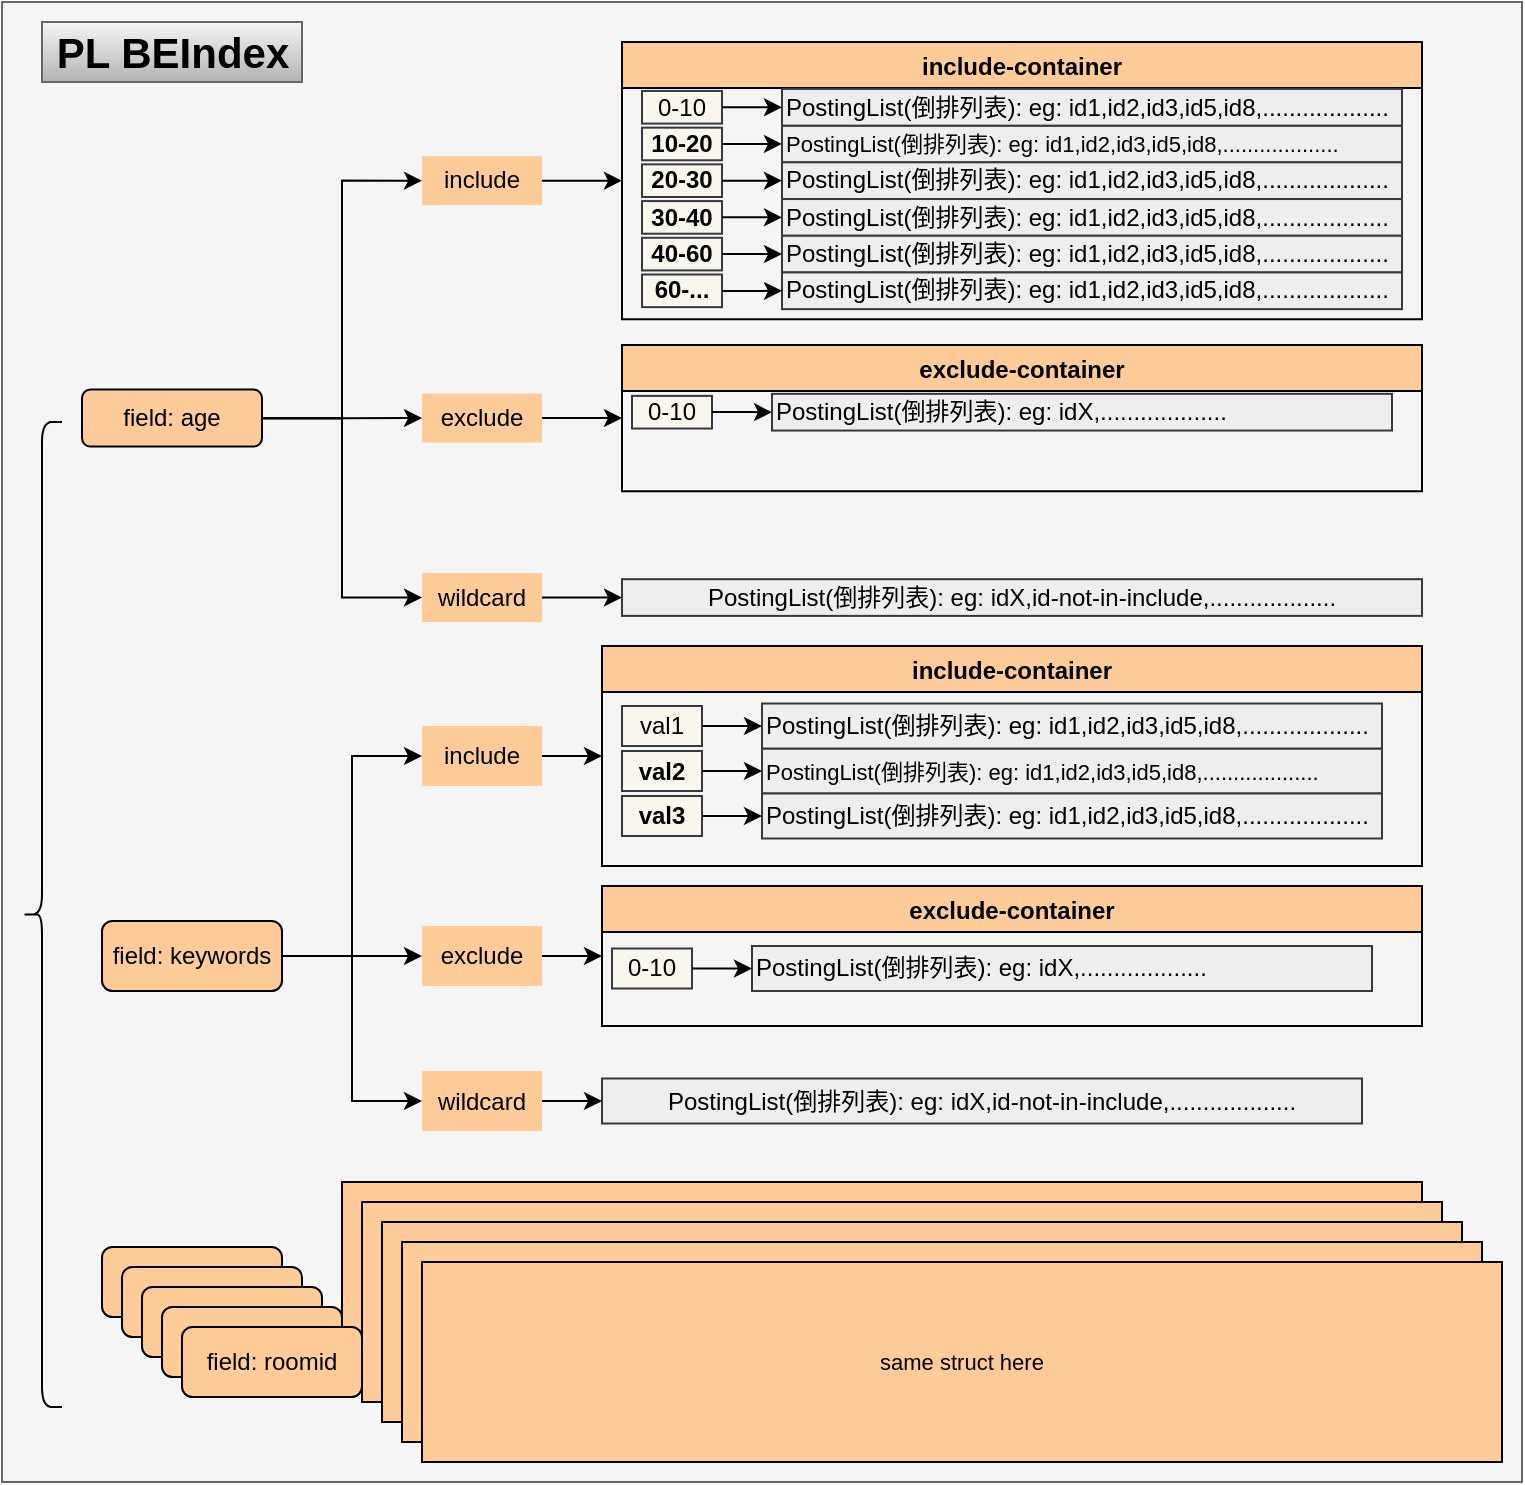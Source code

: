 <mxfile version="18.0.7" type="device"><diagram id="EhiIYZYZR8wRfZ1zWmKJ" name="第 1 页"><mxGraphModel dx="1373" dy="860" grid="1" gridSize="10" guides="1" tooltips="1" connect="1" arrows="1" fold="1" page="1" pageScale="1" pageWidth="827" pageHeight="1169" math="0" shadow="0"><root><mxCell id="0"/><mxCell id="1" parent="0"/><mxCell id="tl1zxeM5asTCEZGyk0Uj-176" value="" style="rounded=0;whiteSpace=wrap;html=1;fontSize=11;fillColor=#f5f5f5;strokeColor=#666666;fontColor=#333333;" vertex="1" parent="1"><mxGeometry x="30" y="230" width="760" height="740" as="geometry"/></mxCell><mxCell id="tl1zxeM5asTCEZGyk0Uj-56" value="" style="shape=curlyBracket;whiteSpace=wrap;html=1;rounded=1;fontSize=11;fillColor=#FFCC99;" vertex="1" parent="1"><mxGeometry x="40" y="440" width="20" height="492.5" as="geometry"/></mxCell><mxCell id="tl1zxeM5asTCEZGyk0Uj-95" value="same struct here" style="rounded=0;whiteSpace=wrap;html=1;fontSize=11;fillColor=#FFCC99;" vertex="1" parent="1"><mxGeometry x="200" y="820" width="540" height="100" as="geometry"/></mxCell><mxCell id="tl1zxeM5asTCEZGyk0Uj-133" value="field: roomid" style="rounded=1;whiteSpace=wrap;html=1;fillColor=#FFCC99;" vertex="1" parent="1"><mxGeometry x="80" y="852.5" width="90" height="35" as="geometry"/></mxCell><mxCell id="tl1zxeM5asTCEZGyk0Uj-150" value="same struct here" style="rounded=0;whiteSpace=wrap;html=1;fontSize=11;fillColor=#FFCC99;" vertex="1" parent="1"><mxGeometry x="210" y="830" width="540" height="100" as="geometry"/></mxCell><mxCell id="tl1zxeM5asTCEZGyk0Uj-152" value="field: roomid" style="rounded=1;whiteSpace=wrap;html=1;fillColor=#FFCC99;" vertex="1" parent="1"><mxGeometry x="90" y="862.5" width="90" height="35" as="geometry"/></mxCell><mxCell id="tl1zxeM5asTCEZGyk0Uj-153" value="same struct here" style="rounded=0;whiteSpace=wrap;html=1;fontSize=11;fillColor=#FFCC99;" vertex="1" parent="1"><mxGeometry x="220" y="840" width="540" height="100" as="geometry"/></mxCell><mxCell id="tl1zxeM5asTCEZGyk0Uj-155" value="field: roomid" style="rounded=1;whiteSpace=wrap;html=1;fillColor=#FFCC99;" vertex="1" parent="1"><mxGeometry x="100" y="872.5" width="90" height="35" as="geometry"/></mxCell><mxCell id="tl1zxeM5asTCEZGyk0Uj-156" value="same struct here" style="rounded=0;whiteSpace=wrap;html=1;fontSize=11;fillColor=#FFCC99;" vertex="1" parent="1"><mxGeometry x="230" y="850" width="540" height="100" as="geometry"/></mxCell><mxCell id="tl1zxeM5asTCEZGyk0Uj-158" value="field: roomid" style="rounded=1;whiteSpace=wrap;html=1;fillColor=#FFCC99;" vertex="1" parent="1"><mxGeometry x="110" y="882.5" width="90" height="35" as="geometry"/></mxCell><mxCell id="tl1zxeM5asTCEZGyk0Uj-159" value="same struct here" style="rounded=0;whiteSpace=wrap;html=1;fontSize=11;fillColor=#FFCC99;" vertex="1" parent="1"><mxGeometry x="240" y="860" width="540" height="100" as="geometry"/></mxCell><mxCell id="tl1zxeM5asTCEZGyk0Uj-161" value="field: roomid" style="rounded=1;whiteSpace=wrap;html=1;fillColor=#FFCC99;" vertex="1" parent="1"><mxGeometry x="120" y="892.5" width="90" height="35" as="geometry"/></mxCell><mxCell id="tl1zxeM5asTCEZGyk0Uj-59" value="include" style="text;html=1;strokeColor=none;fillColor=#FFCC99;align=center;verticalAlign=middle;whiteSpace=wrap;rounded=0;" vertex="1" parent="1"><mxGeometry x="240" y="592" width="60" height="30" as="geometry"/></mxCell><mxCell id="tl1zxeM5asTCEZGyk0Uj-60" value="exclude" style="text;html=1;strokeColor=none;fillColor=#FFCC99;align=center;verticalAlign=middle;whiteSpace=wrap;rounded=0;" vertex="1" parent="1"><mxGeometry x="240" y="692" width="60" height="30" as="geometry"/></mxCell><mxCell id="tl1zxeM5asTCEZGyk0Uj-61" value="wildcard" style="text;html=1;strokeColor=none;fillColor=#FFCC99;align=center;verticalAlign=middle;whiteSpace=wrap;rounded=0;" vertex="1" parent="1"><mxGeometry x="240" y="764.5" width="60" height="30" as="geometry"/></mxCell><mxCell id="tl1zxeM5asTCEZGyk0Uj-62" style="edgeStyle=orthogonalEdgeStyle;rounded=0;orthogonalLoop=1;jettySize=auto;html=1;entryX=0;entryY=0.5;entryDx=0;entryDy=0;" edge="1" parent="1" source="tl1zxeM5asTCEZGyk0Uj-65" target="tl1zxeM5asTCEZGyk0Uj-59"><mxGeometry relative="1" as="geometry"/></mxCell><mxCell id="tl1zxeM5asTCEZGyk0Uj-63" style="edgeStyle=orthogonalEdgeStyle;rounded=0;orthogonalLoop=1;jettySize=auto;html=1;entryX=0;entryY=0.5;entryDx=0;entryDy=0;" edge="1" parent="1" source="tl1zxeM5asTCEZGyk0Uj-65" target="tl1zxeM5asTCEZGyk0Uj-60"><mxGeometry relative="1" as="geometry"/></mxCell><mxCell id="tl1zxeM5asTCEZGyk0Uj-64" style="edgeStyle=orthogonalEdgeStyle;rounded=0;orthogonalLoop=1;jettySize=auto;html=1;entryX=0;entryY=0.5;entryDx=0;entryDy=0;" edge="1" parent="1" source="tl1zxeM5asTCEZGyk0Uj-65" target="tl1zxeM5asTCEZGyk0Uj-61"><mxGeometry relative="1" as="geometry"/></mxCell><mxCell id="tl1zxeM5asTCEZGyk0Uj-65" value="field: keywords" style="rounded=1;whiteSpace=wrap;html=1;fillColor=#FFCC99;" vertex="1" parent="1"><mxGeometry x="80" y="689.5" width="90" height="35" as="geometry"/></mxCell><mxCell id="tl1zxeM5asTCEZGyk0Uj-66" value="include-container" style="swimlane;fillColor=#FFCC99;" vertex="1" parent="1"><mxGeometry x="330" y="552" width="410" height="110" as="geometry"><mxRectangle x="360" y="-50" width="90" height="23" as="alternateBounds"/></mxGeometry></mxCell><mxCell id="tl1zxeM5asTCEZGyk0Uj-67" value="val2" style="text;html=1;strokeColor=#36393d;fillColor=#f9f7ed;align=center;verticalAlign=middle;whiteSpace=wrap;rounded=0;fontStyle=1" vertex="1" parent="tl1zxeM5asTCEZGyk0Uj-66"><mxGeometry x="10" y="52.5" width="40" height="20" as="geometry"/></mxCell><mxCell id="tl1zxeM5asTCEZGyk0Uj-68" value="&lt;font style=&quot;font-size: 11px; font-weight: normal;&quot;&gt;PostingList(倒排列表): eg: id1,id2,id3,id5,id8,...................&lt;/font&gt;" style="whiteSpace=wrap;html=1;fillColor=#eeeeee;strokeColor=#36393d;rounded=0;fontStyle=1;align=left;" vertex="1" parent="tl1zxeM5asTCEZGyk0Uj-66"><mxGeometry x="80" y="51.25" width="310" height="22.5" as="geometry"/></mxCell><mxCell id="tl1zxeM5asTCEZGyk0Uj-69" style="edgeStyle=orthogonalEdgeStyle;rounded=0;orthogonalLoop=1;jettySize=auto;html=1;entryX=0;entryY=0.5;entryDx=0;entryDy=0;fontStyle=1" edge="1" parent="tl1zxeM5asTCEZGyk0Uj-66" source="tl1zxeM5asTCEZGyk0Uj-67" target="tl1zxeM5asTCEZGyk0Uj-68"><mxGeometry relative="1" as="geometry"/></mxCell><mxCell id="tl1zxeM5asTCEZGyk0Uj-70" value="val3" style="text;html=1;strokeColor=#36393d;fillColor=#f9f7ed;align=center;verticalAlign=middle;whiteSpace=wrap;rounded=0;fontStyle=1" vertex="1" parent="tl1zxeM5asTCEZGyk0Uj-66"><mxGeometry x="10" y="75" width="40" height="20" as="geometry"/></mxCell><mxCell id="tl1zxeM5asTCEZGyk0Uj-71" value="&lt;span style=&quot;font-weight: normal;&quot;&gt;PostingList(倒排列表): eg: id1,id2,id3,id5,id8,...................&lt;/span&gt;" style="whiteSpace=wrap;html=1;fillColor=#eeeeee;strokeColor=#36393d;rounded=0;fontStyle=1;align=left;" vertex="1" parent="tl1zxeM5asTCEZGyk0Uj-66"><mxGeometry x="80" y="73.75" width="310" height="22.5" as="geometry"/></mxCell><mxCell id="tl1zxeM5asTCEZGyk0Uj-72" style="edgeStyle=orthogonalEdgeStyle;rounded=0;orthogonalLoop=1;jettySize=auto;html=1;entryX=0;entryY=0.5;entryDx=0;entryDy=0;fontStyle=1" edge="1" parent="tl1zxeM5asTCEZGyk0Uj-66" source="tl1zxeM5asTCEZGyk0Uj-70" target="tl1zxeM5asTCEZGyk0Uj-71"><mxGeometry relative="1" as="geometry"/></mxCell><mxCell id="tl1zxeM5asTCEZGyk0Uj-82" value="" style="group" vertex="1" connectable="0" parent="tl1zxeM5asTCEZGyk0Uj-66"><mxGeometry x="10" y="28.75" width="380" height="22.5" as="geometry"/></mxCell><mxCell id="tl1zxeM5asTCEZGyk0Uj-83" value="val1" style="text;html=1;strokeColor=#36393d;fillColor=#f9f7ed;align=center;verticalAlign=middle;whiteSpace=wrap;rounded=0;" vertex="1" parent="tl1zxeM5asTCEZGyk0Uj-82"><mxGeometry y="1.25" width="40" height="20" as="geometry"/></mxCell><mxCell id="tl1zxeM5asTCEZGyk0Uj-84" value="PostingList(倒排列表): eg: id1,id2,id3,id5,id8,..................." style="whiteSpace=wrap;html=1;fillColor=#eeeeee;strokeColor=#36393d;rounded=0;align=left;" vertex="1" parent="tl1zxeM5asTCEZGyk0Uj-82"><mxGeometry x="70" width="310" height="22.5" as="geometry"/></mxCell><mxCell id="tl1zxeM5asTCEZGyk0Uj-85" style="edgeStyle=orthogonalEdgeStyle;rounded=0;orthogonalLoop=1;jettySize=auto;html=1;entryX=0;entryY=0.5;entryDx=0;entryDy=0;" edge="1" parent="tl1zxeM5asTCEZGyk0Uj-82" source="tl1zxeM5asTCEZGyk0Uj-83" target="tl1zxeM5asTCEZGyk0Uj-84"><mxGeometry relative="1" as="geometry"/></mxCell><mxCell id="tl1zxeM5asTCEZGyk0Uj-86" style="edgeStyle=orthogonalEdgeStyle;rounded=0;orthogonalLoop=1;jettySize=auto;html=1;entryX=0;entryY=0.5;entryDx=0;entryDy=0;" edge="1" parent="1" source="tl1zxeM5asTCEZGyk0Uj-59" target="tl1zxeM5asTCEZGyk0Uj-66"><mxGeometry relative="1" as="geometry"/></mxCell><mxCell id="tl1zxeM5asTCEZGyk0Uj-87" value="exclude-container" style="swimlane;fillColor=#FFCC99;" vertex="1" parent="1"><mxGeometry x="330" y="672" width="410" height="70" as="geometry"><mxRectangle x="350" y="173.5" width="90" height="23" as="alternateBounds"/></mxGeometry></mxCell><mxCell id="tl1zxeM5asTCEZGyk0Uj-88" value="" style="group" vertex="1" connectable="0" parent="tl1zxeM5asTCEZGyk0Uj-87"><mxGeometry x="5" y="30" width="380" height="22.5" as="geometry"/></mxCell><mxCell id="tl1zxeM5asTCEZGyk0Uj-89" value="0-10" style="text;html=1;strokeColor=#36393d;fillColor=#f9f7ed;align=center;verticalAlign=middle;whiteSpace=wrap;rounded=0;" vertex="1" parent="tl1zxeM5asTCEZGyk0Uj-88"><mxGeometry y="1.25" width="40" height="20" as="geometry"/></mxCell><mxCell id="tl1zxeM5asTCEZGyk0Uj-90" value="PostingList(倒排列表): eg: idX,..................." style="whiteSpace=wrap;html=1;fillColor=#eeeeee;strokeColor=#36393d;rounded=0;align=left;" vertex="1" parent="tl1zxeM5asTCEZGyk0Uj-88"><mxGeometry x="70" width="310" height="22.5" as="geometry"/></mxCell><mxCell id="tl1zxeM5asTCEZGyk0Uj-91" style="edgeStyle=orthogonalEdgeStyle;rounded=0;orthogonalLoop=1;jettySize=auto;html=1;entryX=0;entryY=0.5;entryDx=0;entryDy=0;" edge="1" parent="tl1zxeM5asTCEZGyk0Uj-88" source="tl1zxeM5asTCEZGyk0Uj-89" target="tl1zxeM5asTCEZGyk0Uj-90"><mxGeometry relative="1" as="geometry"/></mxCell><mxCell id="tl1zxeM5asTCEZGyk0Uj-92" style="edgeStyle=orthogonalEdgeStyle;rounded=0;orthogonalLoop=1;jettySize=auto;html=1;entryX=0;entryY=0.5;entryDx=0;entryDy=0;" edge="1" parent="1" source="tl1zxeM5asTCEZGyk0Uj-60" target="tl1zxeM5asTCEZGyk0Uj-87"><mxGeometry relative="1" as="geometry"/></mxCell><mxCell id="tl1zxeM5asTCEZGyk0Uj-93" value="PostingList(倒排列表): eg: idX,id-not-in-include,..................." style="whiteSpace=wrap;html=1;fillColor=#eeeeee;strokeColor=#36393d;rounded=0;" vertex="1" parent="1"><mxGeometry x="330" y="768.25" width="380" height="22.5" as="geometry"/></mxCell><mxCell id="tl1zxeM5asTCEZGyk0Uj-94" value="" style="edgeStyle=orthogonalEdgeStyle;rounded=0;orthogonalLoop=1;jettySize=auto;html=1;" edge="1" parent="1" source="tl1zxeM5asTCEZGyk0Uj-61" target="tl1zxeM5asTCEZGyk0Uj-93"><mxGeometry relative="1" as="geometry"/></mxCell><mxCell id="tl1zxeM5asTCEZGyk0Uj-5" value="include" style="text;html=1;strokeColor=none;fillColor=#FFCC99;align=center;verticalAlign=middle;whiteSpace=wrap;rounded=0;" vertex="1" parent="1"><mxGeometry x="240" y="307.105" width="60" height="24.474" as="geometry"/></mxCell><mxCell id="tl1zxeM5asTCEZGyk0Uj-6" value="exclude" style="text;html=1;strokeColor=none;fillColor=#FFCC99;align=center;verticalAlign=middle;whiteSpace=wrap;rounded=0;" vertex="1" parent="1"><mxGeometry x="240" y="425.789" width="60" height="24.474" as="geometry"/></mxCell><mxCell id="tl1zxeM5asTCEZGyk0Uj-7" value="wildcard" style="text;html=1;strokeColor=none;fillColor=#FFCC99;align=center;verticalAlign=middle;whiteSpace=wrap;rounded=0;" vertex="1" parent="1"><mxGeometry x="240" y="515.526" width="60" height="24.474" as="geometry"/></mxCell><mxCell id="tl1zxeM5asTCEZGyk0Uj-10" style="edgeStyle=orthogonalEdgeStyle;rounded=0;orthogonalLoop=1;jettySize=auto;html=1;entryX=0;entryY=0.5;entryDx=0;entryDy=0;" edge="1" parent="1" source="tl1zxeM5asTCEZGyk0Uj-9" target="tl1zxeM5asTCEZGyk0Uj-5"><mxGeometry relative="1" as="geometry"/></mxCell><mxCell id="tl1zxeM5asTCEZGyk0Uj-11" style="edgeStyle=orthogonalEdgeStyle;rounded=0;orthogonalLoop=1;jettySize=auto;html=1;entryX=0;entryY=0.5;entryDx=0;entryDy=0;" edge="1" parent="1" source="tl1zxeM5asTCEZGyk0Uj-9" target="tl1zxeM5asTCEZGyk0Uj-6"><mxGeometry relative="1" as="geometry"/></mxCell><mxCell id="tl1zxeM5asTCEZGyk0Uj-12" style="edgeStyle=orthogonalEdgeStyle;rounded=0;orthogonalLoop=1;jettySize=auto;html=1;entryX=0;entryY=0.5;entryDx=0;entryDy=0;" edge="1" parent="1" source="tl1zxeM5asTCEZGyk0Uj-9" target="tl1zxeM5asTCEZGyk0Uj-7"><mxGeometry relative="1" as="geometry"/></mxCell><mxCell id="tl1zxeM5asTCEZGyk0Uj-9" value="field: age" style="rounded=1;whiteSpace=wrap;html=1;fillColor=#FFCC99;" vertex="1" parent="1"><mxGeometry x="70" y="423.75" width="90" height="28.553" as="geometry"/></mxCell><mxCell id="tl1zxeM5asTCEZGyk0Uj-26" value="include-container" style="swimlane;fillColor=#FFCC99;" vertex="1" parent="1"><mxGeometry x="340" y="250" width="400" height="138.68" as="geometry"><mxRectangle x="360" y="-50" width="90" height="23" as="alternateBounds"/></mxGeometry></mxCell><mxCell id="tl1zxeM5asTCEZGyk0Uj-37" value="10-20" style="text;html=1;strokeColor=#36393d;fillColor=#f9f7ed;align=center;verticalAlign=middle;whiteSpace=wrap;rounded=0;fontStyle=1" vertex="1" parent="tl1zxeM5asTCEZGyk0Uj-26"><mxGeometry x="10" y="42.829" width="40" height="16.316" as="geometry"/></mxCell><mxCell id="tl1zxeM5asTCEZGyk0Uj-38" value="&lt;font style=&quot;font-size: 11px; font-weight: normal;&quot;&gt;PostingList(倒排列表): eg: id1,id2,id3,id5,id8,...................&lt;/font&gt;" style="whiteSpace=wrap;html=1;fillColor=#eeeeee;strokeColor=#36393d;rounded=0;fontStyle=1;align=left;" vertex="1" parent="tl1zxeM5asTCEZGyk0Uj-26"><mxGeometry x="80" y="41.809" width="310" height="18.355" as="geometry"/></mxCell><mxCell id="tl1zxeM5asTCEZGyk0Uj-36" style="edgeStyle=orthogonalEdgeStyle;rounded=0;orthogonalLoop=1;jettySize=auto;html=1;entryX=0;entryY=0.5;entryDx=0;entryDy=0;fontStyle=1" edge="1" parent="tl1zxeM5asTCEZGyk0Uj-26" source="tl1zxeM5asTCEZGyk0Uj-37" target="tl1zxeM5asTCEZGyk0Uj-38"><mxGeometry relative="1" as="geometry"/></mxCell><mxCell id="tl1zxeM5asTCEZGyk0Uj-39" value="20-30" style="text;html=1;strokeColor=#36393d;fillColor=#f9f7ed;align=center;verticalAlign=middle;whiteSpace=wrap;rounded=0;fontStyle=1" vertex="1" parent="tl1zxeM5asTCEZGyk0Uj-26"><mxGeometry x="10" y="61.184" width="40" height="16.316" as="geometry"/></mxCell><mxCell id="tl1zxeM5asTCEZGyk0Uj-40" value="&lt;span style=&quot;font-weight: normal;&quot;&gt;PostingList(倒排列表): eg: id1,id2,id3,id5,id8,...................&lt;/span&gt;" style="whiteSpace=wrap;html=1;fillColor=#eeeeee;strokeColor=#36393d;rounded=0;fontStyle=1;align=left;" vertex="1" parent="tl1zxeM5asTCEZGyk0Uj-26"><mxGeometry x="80" y="60.164" width="310" height="18.355" as="geometry"/></mxCell><mxCell id="tl1zxeM5asTCEZGyk0Uj-41" style="edgeStyle=orthogonalEdgeStyle;rounded=0;orthogonalLoop=1;jettySize=auto;html=1;entryX=0;entryY=0.5;entryDx=0;entryDy=0;fontStyle=1" edge="1" parent="tl1zxeM5asTCEZGyk0Uj-26" source="tl1zxeM5asTCEZGyk0Uj-39" target="tl1zxeM5asTCEZGyk0Uj-40"><mxGeometry relative="1" as="geometry"/></mxCell><mxCell id="tl1zxeM5asTCEZGyk0Uj-42" value="30-40" style="text;html=1;strokeColor=#36393d;fillColor=#f9f7ed;align=center;verticalAlign=middle;whiteSpace=wrap;rounded=0;fontStyle=1" vertex="1" parent="tl1zxeM5asTCEZGyk0Uj-26"><mxGeometry x="10" y="79.539" width="40" height="16.316" as="geometry"/></mxCell><mxCell id="tl1zxeM5asTCEZGyk0Uj-43" value="&lt;span style=&quot;font-weight: normal;&quot;&gt;PostingList(倒排列表): eg: id1,id2,id3,id5,id8,...................&lt;/span&gt;" style="whiteSpace=wrap;html=1;fillColor=#eeeeee;strokeColor=#36393d;rounded=0;fontStyle=1;align=left;" vertex="1" parent="tl1zxeM5asTCEZGyk0Uj-26"><mxGeometry x="80" y="78.52" width="310" height="18.355" as="geometry"/></mxCell><mxCell id="tl1zxeM5asTCEZGyk0Uj-44" style="edgeStyle=orthogonalEdgeStyle;rounded=0;orthogonalLoop=1;jettySize=auto;html=1;entryX=0;entryY=0.5;entryDx=0;entryDy=0;fontStyle=1" edge="1" parent="tl1zxeM5asTCEZGyk0Uj-26" source="tl1zxeM5asTCEZGyk0Uj-42" target="tl1zxeM5asTCEZGyk0Uj-43"><mxGeometry relative="1" as="geometry"/></mxCell><mxCell id="tl1zxeM5asTCEZGyk0Uj-45" value="40-60" style="text;html=1;strokeColor=#36393d;fillColor=#f9f7ed;align=center;verticalAlign=middle;whiteSpace=wrap;rounded=0;fontStyle=1" vertex="1" parent="tl1zxeM5asTCEZGyk0Uj-26"><mxGeometry x="10" y="97.895" width="40" height="16.316" as="geometry"/></mxCell><mxCell id="tl1zxeM5asTCEZGyk0Uj-46" value="&lt;span style=&quot;font-weight: normal;&quot;&gt;PostingList(倒排列表): eg: id1,id2,id3,id5,id8,...................&lt;/span&gt;" style="whiteSpace=wrap;html=1;fillColor=#eeeeee;strokeColor=#36393d;rounded=0;fontStyle=1;align=left;" vertex="1" parent="tl1zxeM5asTCEZGyk0Uj-26"><mxGeometry x="80" y="96.875" width="310" height="18.355" as="geometry"/></mxCell><mxCell id="tl1zxeM5asTCEZGyk0Uj-47" style="edgeStyle=orthogonalEdgeStyle;rounded=0;orthogonalLoop=1;jettySize=auto;html=1;entryX=0;entryY=0.5;entryDx=0;entryDy=0;fontStyle=1" edge="1" parent="tl1zxeM5asTCEZGyk0Uj-26" source="tl1zxeM5asTCEZGyk0Uj-45" target="tl1zxeM5asTCEZGyk0Uj-46"><mxGeometry relative="1" as="geometry"/></mxCell><mxCell id="tl1zxeM5asTCEZGyk0Uj-48" value="60-..." style="text;html=1;strokeColor=#36393d;fillColor=#f9f7ed;align=center;verticalAlign=middle;whiteSpace=wrap;rounded=0;fontStyle=1" vertex="1" parent="tl1zxeM5asTCEZGyk0Uj-26"><mxGeometry x="10" y="116.25" width="40" height="16.316" as="geometry"/></mxCell><mxCell id="tl1zxeM5asTCEZGyk0Uj-49" value="&lt;span style=&quot;font-weight: normal;&quot;&gt;PostingList(倒排列表): eg: id1,id2,id3,id5,id8,...................&lt;/span&gt;" style="whiteSpace=wrap;html=1;fillColor=#eeeeee;strokeColor=#36393d;rounded=0;fontStyle=1;align=left;" vertex="1" parent="tl1zxeM5asTCEZGyk0Uj-26"><mxGeometry x="80" y="115.23" width="310" height="18.355" as="geometry"/></mxCell><mxCell id="tl1zxeM5asTCEZGyk0Uj-50" style="edgeStyle=orthogonalEdgeStyle;rounded=0;orthogonalLoop=1;jettySize=auto;html=1;entryX=0;entryY=0.5;entryDx=0;entryDy=0;fontStyle=1" edge="1" parent="tl1zxeM5asTCEZGyk0Uj-26" source="tl1zxeM5asTCEZGyk0Uj-48" target="tl1zxeM5asTCEZGyk0Uj-49"><mxGeometry relative="1" as="geometry"/></mxCell><mxCell id="tl1zxeM5asTCEZGyk0Uj-51" value="" style="group" vertex="1" connectable="0" parent="tl1zxeM5asTCEZGyk0Uj-26"><mxGeometry x="10" y="23.454" width="380" height="18.355" as="geometry"/></mxCell><mxCell id="tl1zxeM5asTCEZGyk0Uj-33" value="0-10" style="text;html=1;strokeColor=#36393d;fillColor=#f9f7ed;align=center;verticalAlign=middle;whiteSpace=wrap;rounded=0;" vertex="1" parent="tl1zxeM5asTCEZGyk0Uj-51"><mxGeometry y="1.02" width="40" height="16.316" as="geometry"/></mxCell><mxCell id="tl1zxeM5asTCEZGyk0Uj-34" value="PostingList(倒排列表): eg: id1,id2,id3,id5,id8,..................." style="whiteSpace=wrap;html=1;fillColor=#eeeeee;strokeColor=#36393d;rounded=0;align=left;" vertex="1" parent="tl1zxeM5asTCEZGyk0Uj-51"><mxGeometry x="70" width="310" height="18.355" as="geometry"/></mxCell><mxCell id="tl1zxeM5asTCEZGyk0Uj-35" style="edgeStyle=orthogonalEdgeStyle;rounded=0;orthogonalLoop=1;jettySize=auto;html=1;entryX=0;entryY=0.5;entryDx=0;entryDy=0;" edge="1" parent="tl1zxeM5asTCEZGyk0Uj-51" source="tl1zxeM5asTCEZGyk0Uj-33" target="tl1zxeM5asTCEZGyk0Uj-34"><mxGeometry relative="1" as="geometry"/></mxCell><mxCell id="tl1zxeM5asTCEZGyk0Uj-27" style="edgeStyle=orthogonalEdgeStyle;rounded=0;orthogonalLoop=1;jettySize=auto;html=1;entryX=0;entryY=0.5;entryDx=0;entryDy=0;" edge="1" parent="1" source="tl1zxeM5asTCEZGyk0Uj-5" target="tl1zxeM5asTCEZGyk0Uj-26"><mxGeometry relative="1" as="geometry"/></mxCell><mxCell id="tl1zxeM5asTCEZGyk0Uj-28" value="exclude-container" style="swimlane;fillColor=#FFCC99;" vertex="1" parent="1"><mxGeometry x="340" y="401.45" width="400" height="73.16" as="geometry"><mxRectangle x="350" y="173.5" width="90" height="23" as="alternateBounds"/></mxGeometry></mxCell><mxCell id="tl1zxeM5asTCEZGyk0Uj-52" value="" style="group" vertex="1" connectable="0" parent="tl1zxeM5asTCEZGyk0Uj-28"><mxGeometry x="5" y="24.474" width="380" height="18.355" as="geometry"/></mxCell><mxCell id="tl1zxeM5asTCEZGyk0Uj-53" value="0-10" style="text;html=1;strokeColor=#36393d;fillColor=#f9f7ed;align=center;verticalAlign=middle;whiteSpace=wrap;rounded=0;" vertex="1" parent="tl1zxeM5asTCEZGyk0Uj-52"><mxGeometry y="1.02" width="40" height="16.316" as="geometry"/></mxCell><mxCell id="tl1zxeM5asTCEZGyk0Uj-54" value="PostingList(倒排列表): eg: idX,..................." style="whiteSpace=wrap;html=1;fillColor=#eeeeee;strokeColor=#36393d;rounded=0;align=left;" vertex="1" parent="tl1zxeM5asTCEZGyk0Uj-52"><mxGeometry x="70" width="310" height="18.355" as="geometry"/></mxCell><mxCell id="tl1zxeM5asTCEZGyk0Uj-55" style="edgeStyle=orthogonalEdgeStyle;rounded=0;orthogonalLoop=1;jettySize=auto;html=1;entryX=0;entryY=0.5;entryDx=0;entryDy=0;" edge="1" parent="tl1zxeM5asTCEZGyk0Uj-52" source="tl1zxeM5asTCEZGyk0Uj-53" target="tl1zxeM5asTCEZGyk0Uj-54"><mxGeometry relative="1" as="geometry"/></mxCell><mxCell id="tl1zxeM5asTCEZGyk0Uj-29" style="edgeStyle=orthogonalEdgeStyle;rounded=0;orthogonalLoop=1;jettySize=auto;html=1;entryX=0;entryY=0.5;entryDx=0;entryDy=0;" edge="1" parent="1" source="tl1zxeM5asTCEZGyk0Uj-6" target="tl1zxeM5asTCEZGyk0Uj-28"><mxGeometry relative="1" as="geometry"/></mxCell><mxCell id="tl1zxeM5asTCEZGyk0Uj-31" value="PostingList(倒排列表): eg: idX,id-not-in-include,..................." style="whiteSpace=wrap;html=1;fillColor=#eeeeee;strokeColor=#36393d;rounded=0;" vertex="1" parent="1"><mxGeometry x="340" y="518.59" width="400" height="18.36" as="geometry"/></mxCell><mxCell id="tl1zxeM5asTCEZGyk0Uj-32" value="" style="edgeStyle=orthogonalEdgeStyle;rounded=0;orthogonalLoop=1;jettySize=auto;html=1;" edge="1" parent="1" source="tl1zxeM5asTCEZGyk0Uj-7" target="tl1zxeM5asTCEZGyk0Uj-31"><mxGeometry relative="1" as="geometry"/></mxCell><mxCell id="tl1zxeM5asTCEZGyk0Uj-174" value="PL BEIndex" style="text;html=1;align=center;verticalAlign=middle;resizable=0;points=[];autosize=1;strokeColor=#666666;fillColor=#f5f5f5;fontSize=21;flipV=0;flipH=0;fontStyle=1;gradientColor=#b3b3b3;" vertex="1" parent="1"><mxGeometry x="50" y="240" width="130" height="30" as="geometry"/></mxCell></root></mxGraphModel></diagram></mxfile>